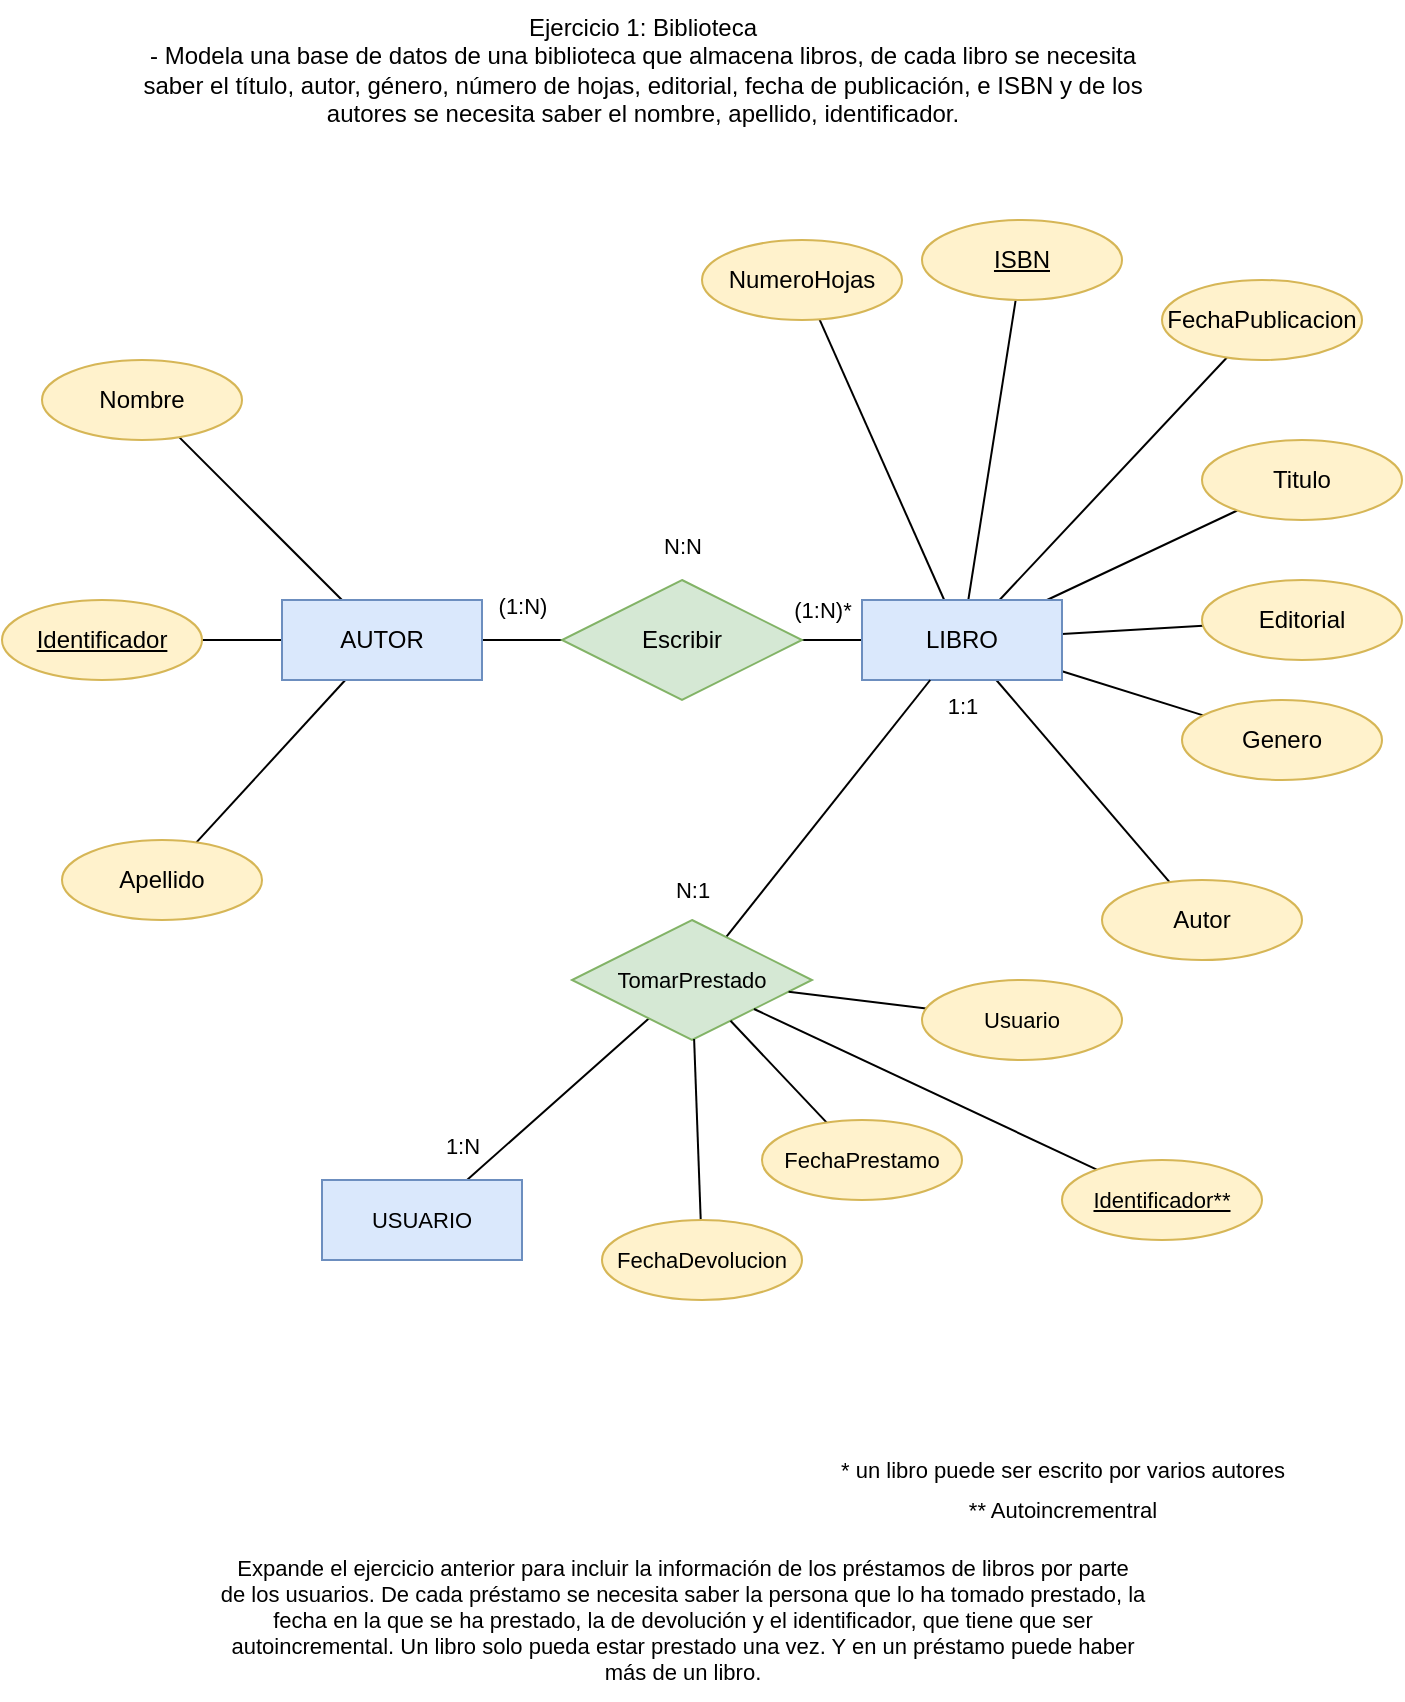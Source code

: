 <mxfile version="22.0.7" type="device">
  <diagram id="R2lEEEUBdFMjLlhIrx00" name="Page-1">
    <mxGraphModel dx="1147" dy="658" grid="1" gridSize="10" guides="1" tooltips="1" connect="1" arrows="1" fold="1" page="1" pageScale="1" pageWidth="827" pageHeight="1169" math="0" shadow="0" extFonts="Permanent Marker^https://fonts.googleapis.com/css?family=Permanent+Marker">
      <root>
        <mxCell id="0" />
        <mxCell id="1" parent="0" />
        <mxCell id="XnB_eNz-1MbFH19YECzl-1" value="Ejercicio 1: Biblioteca&lt;br&gt;- Modela una base de datos de una biblioteca que almacena libros, de cada libro se necesita&lt;br&gt;saber el título, autor, género, número de hojas, editorial, fecha de publicación, e ISBN y de los&lt;br&gt;autores se necesita saber el nombre, apellido, identificador." style="text;html=1;align=center;verticalAlign=middle;resizable=0;points=[];autosize=1;strokeColor=none;fillColor=none;" vertex="1" parent="1">
          <mxGeometry x="140" y="40" width="520" height="70" as="geometry" />
        </mxCell>
        <mxCell id="XnB_eNz-1MbFH19YECzl-39" style="edgeStyle=none;shape=connector;rounded=0;orthogonalLoop=1;jettySize=auto;html=1;labelBackgroundColor=default;strokeColor=default;align=center;verticalAlign=middle;fontFamily=Helvetica;fontSize=11;fontColor=default;endArrow=none;endFill=0;" edge="1" parent="1" source="XnB_eNz-1MbFH19YECzl-4" target="XnB_eNz-1MbFH19YECzl-8">
          <mxGeometry relative="1" as="geometry" />
        </mxCell>
        <mxCell id="XnB_eNz-1MbFH19YECzl-40" style="edgeStyle=none;shape=connector;rounded=0;orthogonalLoop=1;jettySize=auto;html=1;labelBackgroundColor=default;strokeColor=default;align=center;verticalAlign=middle;fontFamily=Helvetica;fontSize=11;fontColor=default;endArrow=none;endFill=0;" edge="1" parent="1" source="XnB_eNz-1MbFH19YECzl-4" target="XnB_eNz-1MbFH19YECzl-14">
          <mxGeometry relative="1" as="geometry" />
        </mxCell>
        <mxCell id="XnB_eNz-1MbFH19YECzl-41" style="edgeStyle=none;shape=connector;rounded=0;orthogonalLoop=1;jettySize=auto;html=1;labelBackgroundColor=default;strokeColor=default;align=center;verticalAlign=middle;fontFamily=Helvetica;fontSize=11;fontColor=default;endArrow=none;endFill=0;" edge="1" parent="1" source="XnB_eNz-1MbFH19YECzl-4" target="XnB_eNz-1MbFH19YECzl-10">
          <mxGeometry relative="1" as="geometry" />
        </mxCell>
        <mxCell id="XnB_eNz-1MbFH19YECzl-42" style="edgeStyle=none;shape=connector;rounded=0;orthogonalLoop=1;jettySize=auto;html=1;labelBackgroundColor=default;strokeColor=default;align=center;verticalAlign=middle;fontFamily=Helvetica;fontSize=11;fontColor=default;endArrow=none;endFill=0;" edge="1" parent="1" source="XnB_eNz-1MbFH19YECzl-4" target="XnB_eNz-1MbFH19YECzl-12">
          <mxGeometry relative="1" as="geometry" />
        </mxCell>
        <mxCell id="XnB_eNz-1MbFH19YECzl-45" style="edgeStyle=none;shape=connector;rounded=0;orthogonalLoop=1;jettySize=auto;html=1;labelBackgroundColor=default;strokeColor=default;align=center;verticalAlign=middle;fontFamily=Helvetica;fontSize=11;fontColor=default;endArrow=none;endFill=0;" edge="1" parent="1" source="XnB_eNz-1MbFH19YECzl-4" target="XnB_eNz-1MbFH19YECzl-9">
          <mxGeometry relative="1" as="geometry" />
        </mxCell>
        <mxCell id="XnB_eNz-1MbFH19YECzl-46" style="edgeStyle=none;shape=connector;rounded=0;orthogonalLoop=1;jettySize=auto;html=1;labelBackgroundColor=default;strokeColor=default;align=center;verticalAlign=middle;fontFamily=Helvetica;fontSize=11;fontColor=default;endArrow=none;endFill=0;" edge="1" parent="1" source="XnB_eNz-1MbFH19YECzl-4" target="XnB_eNz-1MbFH19YECzl-6">
          <mxGeometry relative="1" as="geometry" />
        </mxCell>
        <mxCell id="XnB_eNz-1MbFH19YECzl-47" style="edgeStyle=none;shape=connector;rounded=0;orthogonalLoop=1;jettySize=auto;html=1;labelBackgroundColor=default;strokeColor=default;align=center;verticalAlign=middle;fontFamily=Helvetica;fontSize=11;fontColor=default;endArrow=none;endFill=0;" edge="1" parent="1" source="XnB_eNz-1MbFH19YECzl-4" target="XnB_eNz-1MbFH19YECzl-7">
          <mxGeometry relative="1" as="geometry" />
        </mxCell>
        <mxCell id="XnB_eNz-1MbFH19YECzl-48" style="edgeStyle=none;shape=connector;rounded=0;orthogonalLoop=1;jettySize=auto;html=1;labelBackgroundColor=default;strokeColor=default;align=center;verticalAlign=middle;fontFamily=Helvetica;fontSize=11;fontColor=default;endArrow=none;endFill=0;" edge="1" parent="1" source="XnB_eNz-1MbFH19YECzl-4" target="XnB_eNz-1MbFH19YECzl-15">
          <mxGeometry relative="1" as="geometry" />
        </mxCell>
        <mxCell id="XnB_eNz-1MbFH19YECzl-4" value="LIBRO" style="whiteSpace=wrap;html=1;align=center;fillColor=#dae8fc;strokeColor=#6c8ebf;" vertex="1" parent="1">
          <mxGeometry x="510" y="340" width="100" height="40" as="geometry" />
        </mxCell>
        <mxCell id="XnB_eNz-1MbFH19YECzl-49" style="edgeStyle=none;shape=connector;rounded=0;orthogonalLoop=1;jettySize=auto;html=1;labelBackgroundColor=default;strokeColor=default;align=center;verticalAlign=middle;fontFamily=Helvetica;fontSize=11;fontColor=default;endArrow=none;endFill=0;" edge="1" parent="1" source="XnB_eNz-1MbFH19YECzl-5" target="XnB_eNz-1MbFH19YECzl-17">
          <mxGeometry relative="1" as="geometry" />
        </mxCell>
        <mxCell id="XnB_eNz-1MbFH19YECzl-50" style="edgeStyle=none;shape=connector;rounded=0;orthogonalLoop=1;jettySize=auto;html=1;labelBackgroundColor=default;strokeColor=default;align=center;verticalAlign=middle;fontFamily=Helvetica;fontSize=11;fontColor=default;endArrow=none;endFill=0;" edge="1" parent="1" source="XnB_eNz-1MbFH19YECzl-5" target="XnB_eNz-1MbFH19YECzl-19">
          <mxGeometry relative="1" as="geometry" />
        </mxCell>
        <mxCell id="XnB_eNz-1MbFH19YECzl-51" style="edgeStyle=none;shape=connector;rounded=0;orthogonalLoop=1;jettySize=auto;html=1;labelBackgroundColor=default;strokeColor=default;align=center;verticalAlign=middle;fontFamily=Helvetica;fontSize=11;fontColor=default;endArrow=none;endFill=0;" edge="1" parent="1" source="XnB_eNz-1MbFH19YECzl-5" target="XnB_eNz-1MbFH19YECzl-18">
          <mxGeometry relative="1" as="geometry" />
        </mxCell>
        <mxCell id="XnB_eNz-1MbFH19YECzl-61" style="edgeStyle=none;shape=connector;rounded=0;orthogonalLoop=1;jettySize=auto;html=1;labelBackgroundColor=default;strokeColor=default;align=center;verticalAlign=middle;fontFamily=Helvetica;fontSize=11;fontColor=default;endArrow=none;endFill=0;" edge="1" parent="1" source="XnB_eNz-1MbFH19YECzl-5" target="XnB_eNz-1MbFH19YECzl-15">
          <mxGeometry relative="1" as="geometry" />
        </mxCell>
        <mxCell id="XnB_eNz-1MbFH19YECzl-5" value="AUTOR" style="whiteSpace=wrap;html=1;align=center;fillColor=#dae8fc;strokeColor=#6c8ebf;" vertex="1" parent="1">
          <mxGeometry x="220" y="340" width="100" height="40" as="geometry" />
        </mxCell>
        <mxCell id="XnB_eNz-1MbFH19YECzl-6" value="Genero" style="ellipse;whiteSpace=wrap;html=1;align=center;fillColor=#fff2cc;strokeColor=#d6b656;" vertex="1" parent="1">
          <mxGeometry x="670" y="390" width="100" height="40" as="geometry" />
        </mxCell>
        <mxCell id="XnB_eNz-1MbFH19YECzl-7" value="Autor" style="ellipse;whiteSpace=wrap;html=1;align=center;fillColor=#fff2cc;strokeColor=#d6b656;" vertex="1" parent="1">
          <mxGeometry x="630" y="480" width="100" height="40" as="geometry" />
        </mxCell>
        <mxCell id="XnB_eNz-1MbFH19YECzl-8" value="NumeroHojas" style="ellipse;whiteSpace=wrap;html=1;align=center;fillColor=#fff2cc;strokeColor=#d6b656;" vertex="1" parent="1">
          <mxGeometry x="430" y="160" width="100" height="40" as="geometry" />
        </mxCell>
        <mxCell id="XnB_eNz-1MbFH19YECzl-9" value="Editorial" style="ellipse;whiteSpace=wrap;html=1;align=center;fillColor=#fff2cc;strokeColor=#d6b656;" vertex="1" parent="1">
          <mxGeometry x="680" y="330" width="100" height="40" as="geometry" />
        </mxCell>
        <mxCell id="XnB_eNz-1MbFH19YECzl-10" value="FechaPublicacion" style="ellipse;whiteSpace=wrap;html=1;align=center;fillColor=#fff2cc;strokeColor=#d6b656;" vertex="1" parent="1">
          <mxGeometry x="660" y="180" width="100" height="40" as="geometry" />
        </mxCell>
        <mxCell id="XnB_eNz-1MbFH19YECzl-12" value="Titulo" style="ellipse;whiteSpace=wrap;html=1;align=center;fillColor=#fff2cc;strokeColor=#d6b656;" vertex="1" parent="1">
          <mxGeometry x="680" y="260" width="100" height="40" as="geometry" />
        </mxCell>
        <mxCell id="XnB_eNz-1MbFH19YECzl-14" value="ISBN" style="ellipse;whiteSpace=wrap;html=1;align=center;fontStyle=4;fillColor=#fff2cc;strokeColor=#d6b656;" vertex="1" parent="1">
          <mxGeometry x="540" y="150" width="100" height="40" as="geometry" />
        </mxCell>
        <mxCell id="XnB_eNz-1MbFH19YECzl-15" value="Escribir" style="shape=rhombus;perimeter=rhombusPerimeter;whiteSpace=wrap;html=1;align=center;fillColor=#d5e8d4;strokeColor=#82b366;" vertex="1" parent="1">
          <mxGeometry x="360" y="330" width="120" height="60" as="geometry" />
        </mxCell>
        <mxCell id="XnB_eNz-1MbFH19YECzl-17" value="Nombre" style="ellipse;whiteSpace=wrap;html=1;align=center;fillColor=#fff2cc;strokeColor=#d6b656;" vertex="1" parent="1">
          <mxGeometry x="100" y="220" width="100" height="40" as="geometry" />
        </mxCell>
        <mxCell id="XnB_eNz-1MbFH19YECzl-18" value="Apellido" style="ellipse;whiteSpace=wrap;html=1;align=center;fillColor=#fff2cc;strokeColor=#d6b656;" vertex="1" parent="1">
          <mxGeometry x="110" y="460" width="100" height="40" as="geometry" />
        </mxCell>
        <mxCell id="XnB_eNz-1MbFH19YECzl-19" value="Identificador" style="ellipse;whiteSpace=wrap;html=1;align=center;fontStyle=4;fillColor=#fff2cc;strokeColor=#d6b656;" vertex="1" parent="1">
          <mxGeometry x="80" y="340" width="100" height="40" as="geometry" />
        </mxCell>
        <mxCell id="XnB_eNz-1MbFH19YECzl-56" value="Expande el ejercicio anterior para incluir la información de los préstamos de libros por parte&lt;br&gt;de los usuarios. De cada préstamo se necesita saber la persona que lo ha tomado prestado, la&lt;br&gt;fecha en la que se ha prestado, la de devolución y el identificador, que tiene que ser&lt;br&gt;autoincremental. Un libro solo pueda estar prestado una vez. Y en un préstamo puede haber&lt;br&gt;más de un libro." style="text;html=1;align=center;verticalAlign=middle;resizable=0;points=[];autosize=1;strokeColor=none;fillColor=none;fontSize=11;fontFamily=Helvetica;fontColor=default;" vertex="1" parent="1">
          <mxGeometry x="180" y="810" width="480" height="80" as="geometry" />
        </mxCell>
        <mxCell id="XnB_eNz-1MbFH19YECzl-62" value="(1:N)" style="text;html=1;align=center;verticalAlign=middle;resizable=0;points=[];autosize=1;strokeColor=none;fillColor=none;fontSize=11;fontFamily=Helvetica;fontColor=default;" vertex="1" parent="1">
          <mxGeometry x="315" y="328" width="50" height="30" as="geometry" />
        </mxCell>
        <mxCell id="XnB_eNz-1MbFH19YECzl-63" value="(1:N)*" style="text;html=1;align=center;verticalAlign=middle;resizable=0;points=[];autosize=1;strokeColor=none;fillColor=none;fontSize=11;fontFamily=Helvetica;fontColor=default;" vertex="1" parent="1">
          <mxGeometry x="465" y="330" width="50" height="30" as="geometry" />
        </mxCell>
        <mxCell id="XnB_eNz-1MbFH19YECzl-64" value="N:N" style="text;html=1;align=center;verticalAlign=middle;resizable=0;points=[];autosize=1;strokeColor=none;fillColor=none;fontSize=11;fontFamily=Helvetica;fontColor=default;" vertex="1" parent="1">
          <mxGeometry x="400" y="298" width="40" height="30" as="geometry" />
        </mxCell>
        <mxCell id="XnB_eNz-1MbFH19YECzl-65" value="* un libro puede ser escrito por varios autores" style="text;html=1;align=center;verticalAlign=middle;resizable=0;points=[];autosize=1;strokeColor=none;fillColor=none;fontSize=11;fontFamily=Helvetica;fontColor=default;" vertex="1" parent="1">
          <mxGeometry x="490" y="760" width="240" height="30" as="geometry" />
        </mxCell>
        <mxCell id="XnB_eNz-1MbFH19YECzl-69" style="edgeStyle=none;shape=connector;rounded=0;orthogonalLoop=1;jettySize=auto;html=1;labelBackgroundColor=default;strokeColor=default;align=center;verticalAlign=middle;fontFamily=Helvetica;fontSize=11;fontColor=default;endArrow=none;endFill=0;" edge="1" parent="1" source="XnB_eNz-1MbFH19YECzl-66" target="XnB_eNz-1MbFH19YECzl-68">
          <mxGeometry relative="1" as="geometry" />
        </mxCell>
        <mxCell id="XnB_eNz-1MbFH19YECzl-66" value="USUARIO" style="whiteSpace=wrap;html=1;align=center;fontFamily=Helvetica;fontSize=11;fillColor=#dae8fc;strokeColor=#6c8ebf;" vertex="1" parent="1">
          <mxGeometry x="240" y="630" width="100" height="40" as="geometry" />
        </mxCell>
        <mxCell id="XnB_eNz-1MbFH19YECzl-70" style="edgeStyle=none;shape=connector;rounded=0;orthogonalLoop=1;jettySize=auto;html=1;labelBackgroundColor=default;strokeColor=default;align=center;verticalAlign=middle;fontFamily=Helvetica;fontSize=11;fontColor=default;endArrow=none;endFill=0;" edge="1" parent="1" source="XnB_eNz-1MbFH19YECzl-68" target="XnB_eNz-1MbFH19YECzl-4">
          <mxGeometry relative="1" as="geometry" />
        </mxCell>
        <mxCell id="XnB_eNz-1MbFH19YECzl-68" value="TomarPrestado" style="shape=rhombus;perimeter=rhombusPerimeter;whiteSpace=wrap;html=1;align=center;fontFamily=Helvetica;fontSize=11;fillColor=#d5e8d4;strokeColor=#82b366;" vertex="1" parent="1">
          <mxGeometry x="365" y="500" width="120" height="60" as="geometry" />
        </mxCell>
        <mxCell id="XnB_eNz-1MbFH19YECzl-78" style="edgeStyle=none;shape=connector;rounded=0;orthogonalLoop=1;jettySize=auto;html=1;labelBackgroundColor=default;strokeColor=default;align=center;verticalAlign=middle;fontFamily=Helvetica;fontSize=11;fontColor=default;endArrow=none;endFill=0;" edge="1" parent="1" source="XnB_eNz-1MbFH19YECzl-71" target="XnB_eNz-1MbFH19YECzl-68">
          <mxGeometry relative="1" as="geometry" />
        </mxCell>
        <mxCell id="XnB_eNz-1MbFH19YECzl-71" value="FechaDevolucion" style="ellipse;whiteSpace=wrap;html=1;align=center;fontFamily=Helvetica;fontSize=11;fillColor=#fff2cc;strokeColor=#d6b656;" vertex="1" parent="1">
          <mxGeometry x="380" y="650" width="100" height="40" as="geometry" />
        </mxCell>
        <mxCell id="XnB_eNz-1MbFH19YECzl-77" style="edgeStyle=none;shape=connector;rounded=0;orthogonalLoop=1;jettySize=auto;html=1;labelBackgroundColor=default;strokeColor=default;align=center;verticalAlign=middle;fontFamily=Helvetica;fontSize=11;fontColor=default;endArrow=none;endFill=0;" edge="1" parent="1" source="XnB_eNz-1MbFH19YECzl-72" target="XnB_eNz-1MbFH19YECzl-68">
          <mxGeometry relative="1" as="geometry" />
        </mxCell>
        <mxCell id="XnB_eNz-1MbFH19YECzl-72" value="FechaPrestamo" style="ellipse;whiteSpace=wrap;html=1;align=center;fontFamily=Helvetica;fontSize=11;fillColor=#fff2cc;strokeColor=#d6b656;" vertex="1" parent="1">
          <mxGeometry x="460" y="600" width="100" height="40" as="geometry" />
        </mxCell>
        <mxCell id="XnB_eNz-1MbFH19YECzl-79" style="edgeStyle=none;shape=connector;rounded=0;orthogonalLoop=1;jettySize=auto;html=1;labelBackgroundColor=default;strokeColor=default;align=center;verticalAlign=middle;fontFamily=Helvetica;fontSize=11;fontColor=default;endArrow=none;endFill=0;" edge="1" parent="1" source="XnB_eNz-1MbFH19YECzl-74" target="XnB_eNz-1MbFH19YECzl-68">
          <mxGeometry relative="1" as="geometry" />
        </mxCell>
        <mxCell id="XnB_eNz-1MbFH19YECzl-74" value="Identificador**" style="ellipse;whiteSpace=wrap;html=1;align=center;fontStyle=4;fontFamily=Helvetica;fontSize=11;fillColor=#fff2cc;strokeColor=#d6b656;" vertex="1" parent="1">
          <mxGeometry x="610" y="620" width="100" height="40" as="geometry" />
        </mxCell>
        <mxCell id="XnB_eNz-1MbFH19YECzl-76" style="edgeStyle=none;shape=connector;rounded=0;orthogonalLoop=1;jettySize=auto;html=1;labelBackgroundColor=default;strokeColor=default;align=center;verticalAlign=middle;fontFamily=Helvetica;fontSize=11;fontColor=default;endArrow=none;endFill=0;" edge="1" parent="1" source="XnB_eNz-1MbFH19YECzl-75" target="XnB_eNz-1MbFH19YECzl-68">
          <mxGeometry relative="1" as="geometry" />
        </mxCell>
        <mxCell id="XnB_eNz-1MbFH19YECzl-75" value="Usuario" style="ellipse;whiteSpace=wrap;html=1;align=center;fontFamily=Helvetica;fontSize=11;fillColor=#fff2cc;strokeColor=#d6b656;" vertex="1" parent="1">
          <mxGeometry x="540" y="530" width="100" height="40" as="geometry" />
        </mxCell>
        <mxCell id="XnB_eNz-1MbFH19YECzl-80" value="** Autoincrementral" style="text;html=1;align=center;verticalAlign=middle;resizable=0;points=[];autosize=1;strokeColor=none;fillColor=none;fontSize=11;fontFamily=Helvetica;fontColor=default;" vertex="1" parent="1">
          <mxGeometry x="550" y="780" width="120" height="30" as="geometry" />
        </mxCell>
        <mxCell id="XnB_eNz-1MbFH19YECzl-81" value="1:N" style="text;html=1;align=center;verticalAlign=middle;resizable=0;points=[];autosize=1;strokeColor=none;fillColor=none;fontSize=11;fontFamily=Helvetica;fontColor=default;" vertex="1" parent="1">
          <mxGeometry x="290" y="598" width="40" height="30" as="geometry" />
        </mxCell>
        <mxCell id="XnB_eNz-1MbFH19YECzl-82" value="1:1" style="text;html=1;align=center;verticalAlign=middle;resizable=0;points=[];autosize=1;strokeColor=none;fillColor=none;fontSize=11;fontFamily=Helvetica;fontColor=default;" vertex="1" parent="1">
          <mxGeometry x="540" y="378" width="40" height="30" as="geometry" />
        </mxCell>
        <mxCell id="XnB_eNz-1MbFH19YECzl-83" value="N:1" style="text;html=1;align=center;verticalAlign=middle;resizable=0;points=[];autosize=1;strokeColor=none;fillColor=none;fontSize=11;fontFamily=Helvetica;fontColor=default;" vertex="1" parent="1">
          <mxGeometry x="405" y="470" width="40" height="30" as="geometry" />
        </mxCell>
      </root>
    </mxGraphModel>
  </diagram>
</mxfile>
